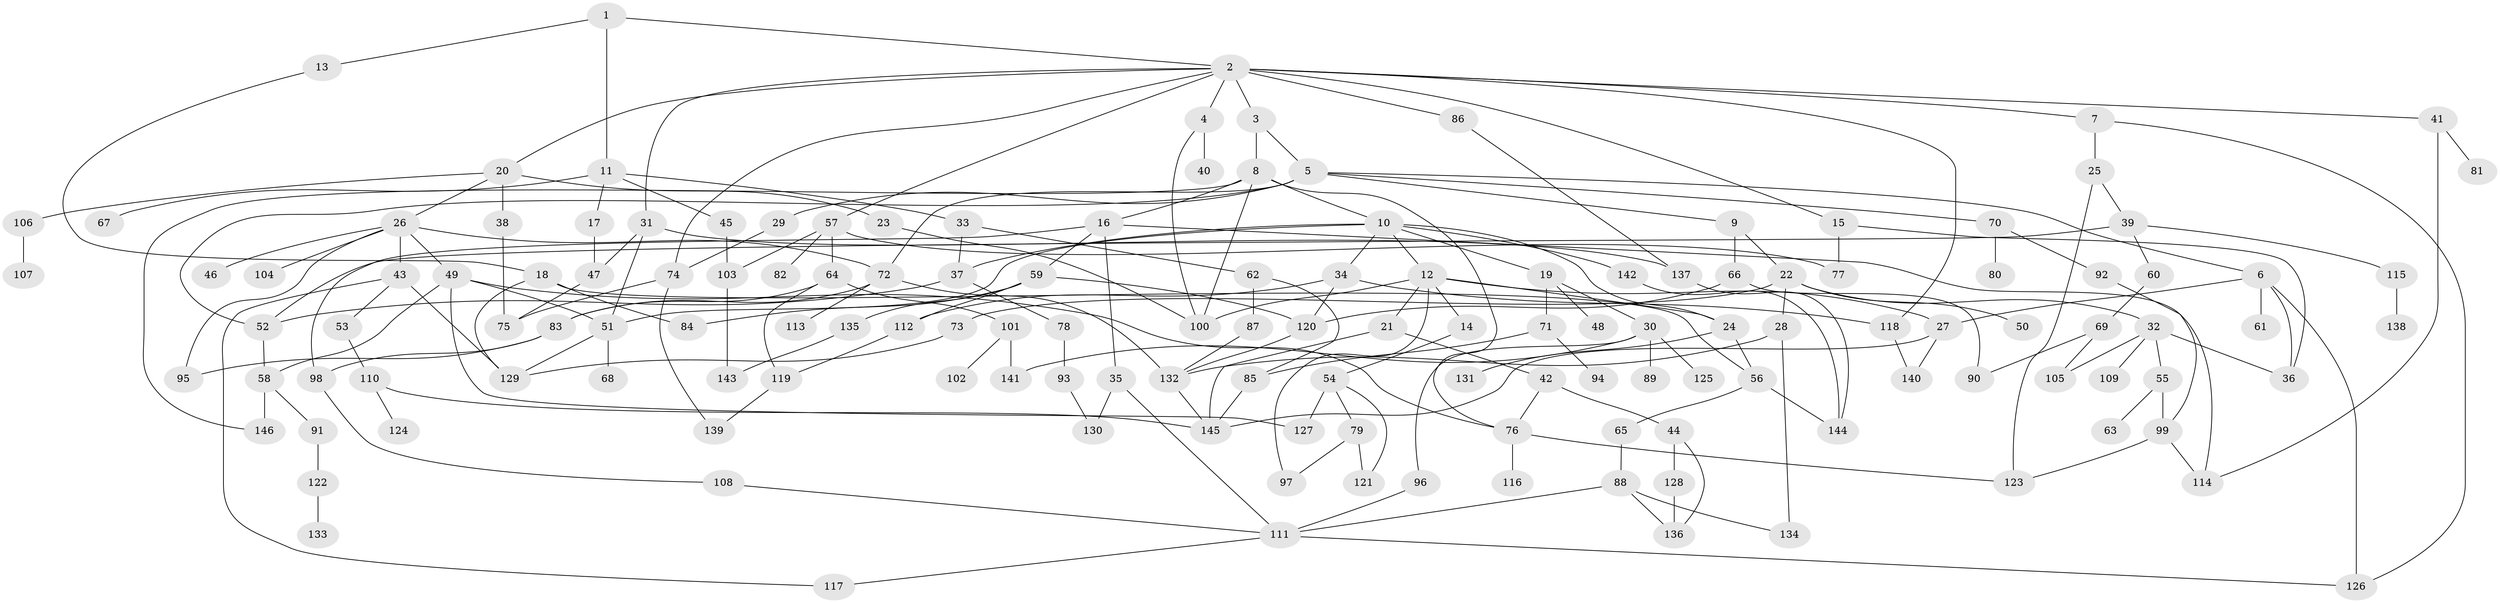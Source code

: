 // Generated by graph-tools (version 1.1) at 2025/34/03/09/25 02:34:30]
// undirected, 146 vertices, 216 edges
graph export_dot {
graph [start="1"]
  node [color=gray90,style=filled];
  1;
  2;
  3;
  4;
  5;
  6;
  7;
  8;
  9;
  10;
  11;
  12;
  13;
  14;
  15;
  16;
  17;
  18;
  19;
  20;
  21;
  22;
  23;
  24;
  25;
  26;
  27;
  28;
  29;
  30;
  31;
  32;
  33;
  34;
  35;
  36;
  37;
  38;
  39;
  40;
  41;
  42;
  43;
  44;
  45;
  46;
  47;
  48;
  49;
  50;
  51;
  52;
  53;
  54;
  55;
  56;
  57;
  58;
  59;
  60;
  61;
  62;
  63;
  64;
  65;
  66;
  67;
  68;
  69;
  70;
  71;
  72;
  73;
  74;
  75;
  76;
  77;
  78;
  79;
  80;
  81;
  82;
  83;
  84;
  85;
  86;
  87;
  88;
  89;
  90;
  91;
  92;
  93;
  94;
  95;
  96;
  97;
  98;
  99;
  100;
  101;
  102;
  103;
  104;
  105;
  106;
  107;
  108;
  109;
  110;
  111;
  112;
  113;
  114;
  115;
  116;
  117;
  118;
  119;
  120;
  121;
  122;
  123;
  124;
  125;
  126;
  127;
  128;
  129;
  130;
  131;
  132;
  133;
  134;
  135;
  136;
  137;
  138;
  139;
  140;
  141;
  142;
  143;
  144;
  145;
  146;
  1 -- 2;
  1 -- 11;
  1 -- 13;
  2 -- 3;
  2 -- 4;
  2 -- 7;
  2 -- 15;
  2 -- 20;
  2 -- 31;
  2 -- 41;
  2 -- 57;
  2 -- 86;
  2 -- 118;
  2 -- 74;
  3 -- 5;
  3 -- 8;
  4 -- 40;
  4 -- 100;
  5 -- 6;
  5 -- 9;
  5 -- 29;
  5 -- 70;
  5 -- 72;
  5 -- 52;
  6 -- 61;
  6 -- 36;
  6 -- 126;
  6 -- 27;
  7 -- 25;
  7 -- 126;
  8 -- 10;
  8 -- 16;
  8 -- 146;
  8 -- 100;
  8 -- 76;
  9 -- 22;
  9 -- 66;
  10 -- 12;
  10 -- 19;
  10 -- 24;
  10 -- 34;
  10 -- 37;
  10 -- 142;
  10 -- 51;
  11 -- 17;
  11 -- 33;
  11 -- 45;
  11 -- 67;
  12 -- 14;
  12 -- 21;
  12 -- 27;
  12 -- 97;
  12 -- 100;
  12 -- 24;
  13 -- 18;
  14 -- 54;
  15 -- 36;
  15 -- 77;
  16 -- 35;
  16 -- 59;
  16 -- 98;
  16 -- 114;
  17 -- 47;
  18 -- 56;
  18 -- 84;
  18 -- 129;
  19 -- 30;
  19 -- 48;
  19 -- 71;
  20 -- 23;
  20 -- 26;
  20 -- 38;
  20 -- 106;
  21 -- 42;
  21 -- 145;
  22 -- 28;
  22 -- 32;
  22 -- 50;
  22 -- 73;
  23 -- 100;
  24 -- 131;
  24 -- 56;
  25 -- 39;
  25 -- 123;
  26 -- 43;
  26 -- 46;
  26 -- 49;
  26 -- 95;
  26 -- 104;
  26 -- 72;
  27 -- 140;
  27 -- 145;
  28 -- 134;
  28 -- 132;
  29 -- 74;
  30 -- 89;
  30 -- 96;
  30 -- 125;
  30 -- 141;
  31 -- 47;
  31 -- 51;
  31 -- 137;
  32 -- 55;
  32 -- 109;
  32 -- 105;
  32 -- 36;
  33 -- 62;
  33 -- 37;
  34 -- 112;
  34 -- 120;
  34 -- 118;
  35 -- 130;
  35 -- 111;
  37 -- 52;
  37 -- 78;
  38 -- 75;
  39 -- 60;
  39 -- 115;
  39 -- 52;
  41 -- 81;
  41 -- 114;
  42 -- 44;
  42 -- 76;
  43 -- 53;
  43 -- 129;
  43 -- 117;
  44 -- 128;
  44 -- 136;
  45 -- 103;
  47 -- 75;
  49 -- 58;
  49 -- 127;
  49 -- 51;
  49 -- 76;
  51 -- 68;
  51 -- 129;
  52 -- 58;
  53 -- 110;
  54 -- 79;
  54 -- 121;
  54 -- 127;
  55 -- 63;
  55 -- 99;
  56 -- 65;
  56 -- 144;
  57 -- 64;
  57 -- 77;
  57 -- 82;
  57 -- 103;
  58 -- 91;
  58 -- 146;
  59 -- 135;
  59 -- 112;
  59 -- 120;
  59 -- 84;
  60 -- 69;
  62 -- 85;
  62 -- 87;
  64 -- 83;
  64 -- 101;
  64 -- 119;
  65 -- 88;
  66 -- 120;
  66 -- 90;
  69 -- 90;
  69 -- 105;
  70 -- 80;
  70 -- 92;
  71 -- 94;
  71 -- 85;
  72 -- 113;
  72 -- 132;
  72 -- 83;
  73 -- 129;
  74 -- 75;
  74 -- 139;
  76 -- 116;
  76 -- 123;
  78 -- 93;
  79 -- 97;
  79 -- 121;
  83 -- 98;
  83 -- 95;
  85 -- 145;
  86 -- 137;
  87 -- 132;
  88 -- 111;
  88 -- 136;
  88 -- 134;
  91 -- 122;
  92 -- 99;
  93 -- 130;
  96 -- 111;
  98 -- 108;
  99 -- 123;
  99 -- 114;
  101 -- 102;
  101 -- 141;
  103 -- 143;
  106 -- 107;
  108 -- 111;
  110 -- 124;
  110 -- 145;
  111 -- 117;
  111 -- 126;
  112 -- 119;
  115 -- 138;
  118 -- 140;
  119 -- 139;
  120 -- 132;
  122 -- 133;
  128 -- 136;
  132 -- 145;
  135 -- 143;
  137 -- 144;
  142 -- 144;
}
